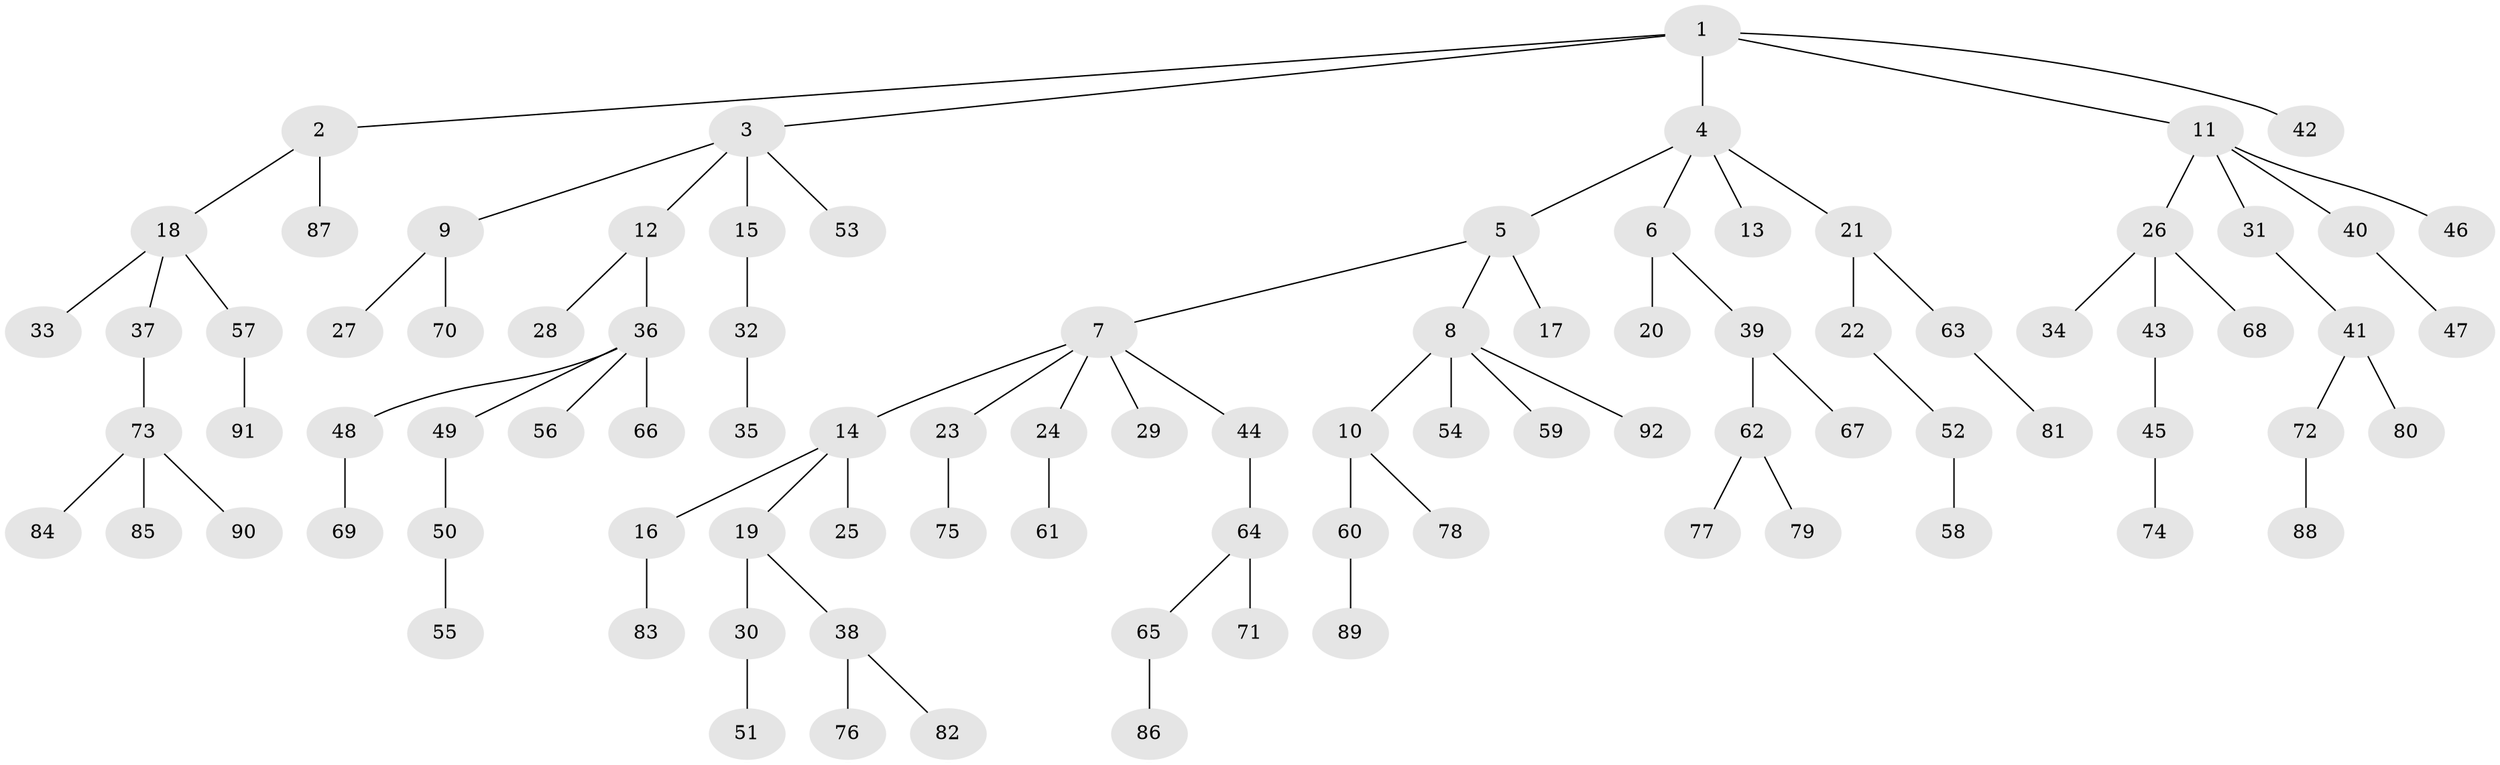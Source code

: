 // coarse degree distribution, {4: 0.10714285714285714, 3: 0.125, 2: 0.32142857142857145, 5: 0.017857142857142856, 1: 0.42857142857142855}
// Generated by graph-tools (version 1.1) at 2025/37/03/04/25 23:37:18]
// undirected, 92 vertices, 91 edges
graph export_dot {
  node [color=gray90,style=filled];
  1;
  2;
  3;
  4;
  5;
  6;
  7;
  8;
  9;
  10;
  11;
  12;
  13;
  14;
  15;
  16;
  17;
  18;
  19;
  20;
  21;
  22;
  23;
  24;
  25;
  26;
  27;
  28;
  29;
  30;
  31;
  32;
  33;
  34;
  35;
  36;
  37;
  38;
  39;
  40;
  41;
  42;
  43;
  44;
  45;
  46;
  47;
  48;
  49;
  50;
  51;
  52;
  53;
  54;
  55;
  56;
  57;
  58;
  59;
  60;
  61;
  62;
  63;
  64;
  65;
  66;
  67;
  68;
  69;
  70;
  71;
  72;
  73;
  74;
  75;
  76;
  77;
  78;
  79;
  80;
  81;
  82;
  83;
  84;
  85;
  86;
  87;
  88;
  89;
  90;
  91;
  92;
  1 -- 2;
  1 -- 3;
  1 -- 4;
  1 -- 11;
  1 -- 42;
  2 -- 18;
  2 -- 87;
  3 -- 9;
  3 -- 12;
  3 -- 15;
  3 -- 53;
  4 -- 5;
  4 -- 6;
  4 -- 13;
  4 -- 21;
  5 -- 7;
  5 -- 8;
  5 -- 17;
  6 -- 20;
  6 -- 39;
  7 -- 14;
  7 -- 23;
  7 -- 24;
  7 -- 29;
  7 -- 44;
  8 -- 10;
  8 -- 54;
  8 -- 59;
  8 -- 92;
  9 -- 27;
  9 -- 70;
  10 -- 60;
  10 -- 78;
  11 -- 26;
  11 -- 31;
  11 -- 40;
  11 -- 46;
  12 -- 28;
  12 -- 36;
  14 -- 16;
  14 -- 19;
  14 -- 25;
  15 -- 32;
  16 -- 83;
  18 -- 33;
  18 -- 37;
  18 -- 57;
  19 -- 30;
  19 -- 38;
  21 -- 22;
  21 -- 63;
  22 -- 52;
  23 -- 75;
  24 -- 61;
  26 -- 34;
  26 -- 43;
  26 -- 68;
  30 -- 51;
  31 -- 41;
  32 -- 35;
  36 -- 48;
  36 -- 49;
  36 -- 56;
  36 -- 66;
  37 -- 73;
  38 -- 76;
  38 -- 82;
  39 -- 62;
  39 -- 67;
  40 -- 47;
  41 -- 72;
  41 -- 80;
  43 -- 45;
  44 -- 64;
  45 -- 74;
  48 -- 69;
  49 -- 50;
  50 -- 55;
  52 -- 58;
  57 -- 91;
  60 -- 89;
  62 -- 77;
  62 -- 79;
  63 -- 81;
  64 -- 65;
  64 -- 71;
  65 -- 86;
  72 -- 88;
  73 -- 84;
  73 -- 85;
  73 -- 90;
}
